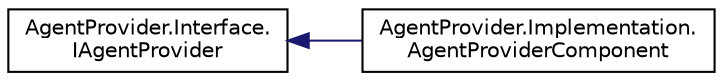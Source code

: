 digraph "Graphical Class Hierarchy"
{
  edge [fontname="Helvetica",fontsize="10",labelfontname="Helvetica",labelfontsize="10"];
  node [fontname="Helvetica",fontsize="10",shape=record];
  rankdir="LR";
  Node1 [label="AgentProvider.Interface.\lIAgentProvider",height=0.2,width=0.4,color="black", fillcolor="white", style="filled",URL="$interface_agent_provider_1_1_interface_1_1_i_agent_provider.html"];
  Node1 -> Node2 [dir="back",color="midnightblue",fontsize="10",style="solid",fontname="Helvetica"];
  Node2 [label="AgentProvider.Implementation.\lAgentProviderComponent",height=0.2,width=0.4,color="black", fillcolor="white", style="filled",URL="$class_agent_provider_1_1_implementation_1_1_agent_provider_component.html"];
}
